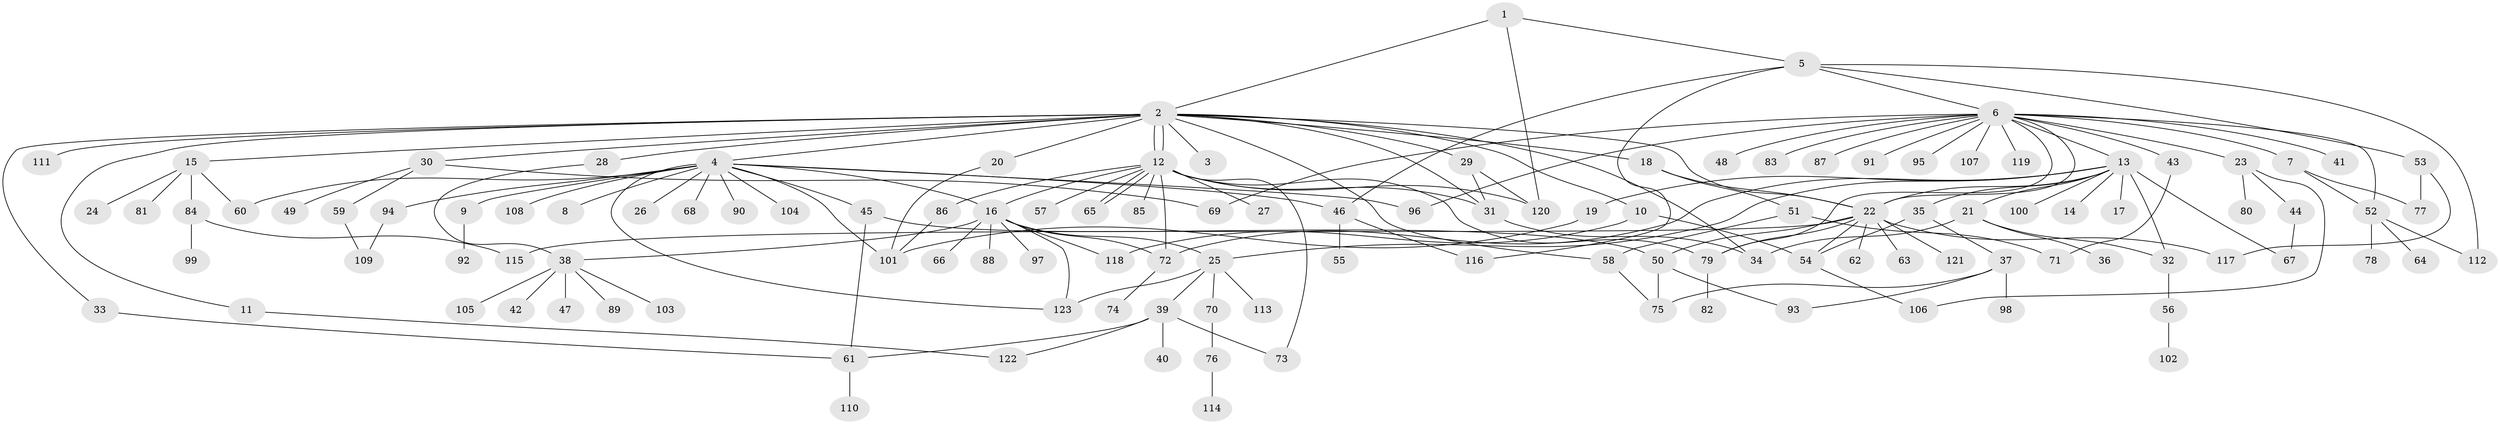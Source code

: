 // coarse degree distribution, {2: 0.22093023255813954, 1: 0.5930232558139535, 4: 0.06976744186046512, 5: 0.023255813953488372, 3: 0.05813953488372093, 37: 0.011627906976744186, 16: 0.011627906976744186, 19: 0.011627906976744186}
// Generated by graph-tools (version 1.1) at 2025/50/03/04/25 21:50:03]
// undirected, 123 vertices, 172 edges
graph export_dot {
graph [start="1"]
  node [color=gray90,style=filled];
  1;
  2;
  3;
  4;
  5;
  6;
  7;
  8;
  9;
  10;
  11;
  12;
  13;
  14;
  15;
  16;
  17;
  18;
  19;
  20;
  21;
  22;
  23;
  24;
  25;
  26;
  27;
  28;
  29;
  30;
  31;
  32;
  33;
  34;
  35;
  36;
  37;
  38;
  39;
  40;
  41;
  42;
  43;
  44;
  45;
  46;
  47;
  48;
  49;
  50;
  51;
  52;
  53;
  54;
  55;
  56;
  57;
  58;
  59;
  60;
  61;
  62;
  63;
  64;
  65;
  66;
  67;
  68;
  69;
  70;
  71;
  72;
  73;
  74;
  75;
  76;
  77;
  78;
  79;
  80;
  81;
  82;
  83;
  84;
  85;
  86;
  87;
  88;
  89;
  90;
  91;
  92;
  93;
  94;
  95;
  96;
  97;
  98;
  99;
  100;
  101;
  102;
  103;
  104;
  105;
  106;
  107;
  108;
  109;
  110;
  111;
  112;
  113;
  114;
  115;
  116;
  117;
  118;
  119;
  120;
  121;
  122;
  123;
  1 -- 2;
  1 -- 5;
  1 -- 120;
  2 -- 3;
  2 -- 4;
  2 -- 10;
  2 -- 11;
  2 -- 12;
  2 -- 12;
  2 -- 15;
  2 -- 18;
  2 -- 20;
  2 -- 22;
  2 -- 28;
  2 -- 29;
  2 -- 30;
  2 -- 31;
  2 -- 33;
  2 -- 34;
  2 -- 58;
  2 -- 111;
  4 -- 8;
  4 -- 9;
  4 -- 16;
  4 -- 26;
  4 -- 45;
  4 -- 46;
  4 -- 60;
  4 -- 68;
  4 -- 90;
  4 -- 94;
  4 -- 96;
  4 -- 101;
  4 -- 104;
  4 -- 108;
  4 -- 123;
  5 -- 6;
  5 -- 46;
  5 -- 53;
  5 -- 112;
  5 -- 116;
  6 -- 7;
  6 -- 13;
  6 -- 22;
  6 -- 23;
  6 -- 41;
  6 -- 43;
  6 -- 48;
  6 -- 52;
  6 -- 69;
  6 -- 79;
  6 -- 83;
  6 -- 87;
  6 -- 91;
  6 -- 95;
  6 -- 96;
  6 -- 107;
  6 -- 119;
  7 -- 52;
  7 -- 77;
  9 -- 92;
  10 -- 54;
  10 -- 118;
  11 -- 122;
  12 -- 16;
  12 -- 27;
  12 -- 31;
  12 -- 57;
  12 -- 65;
  12 -- 65;
  12 -- 72;
  12 -- 73;
  12 -- 79;
  12 -- 85;
  12 -- 86;
  12 -- 120;
  13 -- 14;
  13 -- 17;
  13 -- 19;
  13 -- 21;
  13 -- 22;
  13 -- 25;
  13 -- 32;
  13 -- 35;
  13 -- 67;
  13 -- 72;
  13 -- 100;
  15 -- 24;
  15 -- 60;
  15 -- 81;
  15 -- 84;
  16 -- 25;
  16 -- 38;
  16 -- 66;
  16 -- 72;
  16 -- 88;
  16 -- 97;
  16 -- 118;
  16 -- 123;
  18 -- 22;
  18 -- 51;
  19 -- 101;
  20 -- 101;
  21 -- 32;
  21 -- 34;
  21 -- 36;
  22 -- 50;
  22 -- 54;
  22 -- 62;
  22 -- 63;
  22 -- 79;
  22 -- 115;
  22 -- 117;
  22 -- 121;
  23 -- 44;
  23 -- 80;
  23 -- 106;
  25 -- 39;
  25 -- 70;
  25 -- 113;
  25 -- 123;
  28 -- 38;
  29 -- 31;
  29 -- 120;
  30 -- 49;
  30 -- 59;
  30 -- 69;
  31 -- 34;
  32 -- 56;
  33 -- 61;
  35 -- 37;
  35 -- 54;
  37 -- 75;
  37 -- 93;
  37 -- 98;
  38 -- 42;
  38 -- 47;
  38 -- 89;
  38 -- 103;
  38 -- 105;
  39 -- 40;
  39 -- 61;
  39 -- 73;
  39 -- 122;
  43 -- 71;
  44 -- 67;
  45 -- 50;
  45 -- 61;
  46 -- 55;
  46 -- 116;
  50 -- 75;
  50 -- 93;
  51 -- 58;
  51 -- 71;
  52 -- 64;
  52 -- 78;
  52 -- 112;
  53 -- 77;
  53 -- 117;
  54 -- 106;
  56 -- 102;
  58 -- 75;
  59 -- 109;
  61 -- 110;
  70 -- 76;
  72 -- 74;
  76 -- 114;
  79 -- 82;
  84 -- 99;
  84 -- 115;
  86 -- 101;
  94 -- 109;
}
